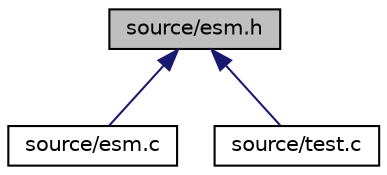 digraph "source/esm.h"
{
  edge [fontname="Helvetica",fontsize="10",labelfontname="Helvetica",labelfontsize="10"];
  node [fontname="Helvetica",fontsize="10",shape=record];
  Node1 [label="source/esm.h",height=0.2,width=0.4,color="black", fillcolor="grey75", style="filled", fontcolor="black"];
  Node1 -> Node2 [dir="back",color="midnightblue",fontsize="10",style="solid"];
  Node2 [label="source/esm.c",height=0.2,width=0.4,color="black", fillcolor="white", style="filled",URL="$esm_8c_source.html"];
  Node1 -> Node3 [dir="back",color="midnightblue",fontsize="10",style="solid"];
  Node3 [label="source/test.c",height=0.2,width=0.4,color="black", fillcolor="white", style="filled",URL="$test_8c_source.html"];
}
